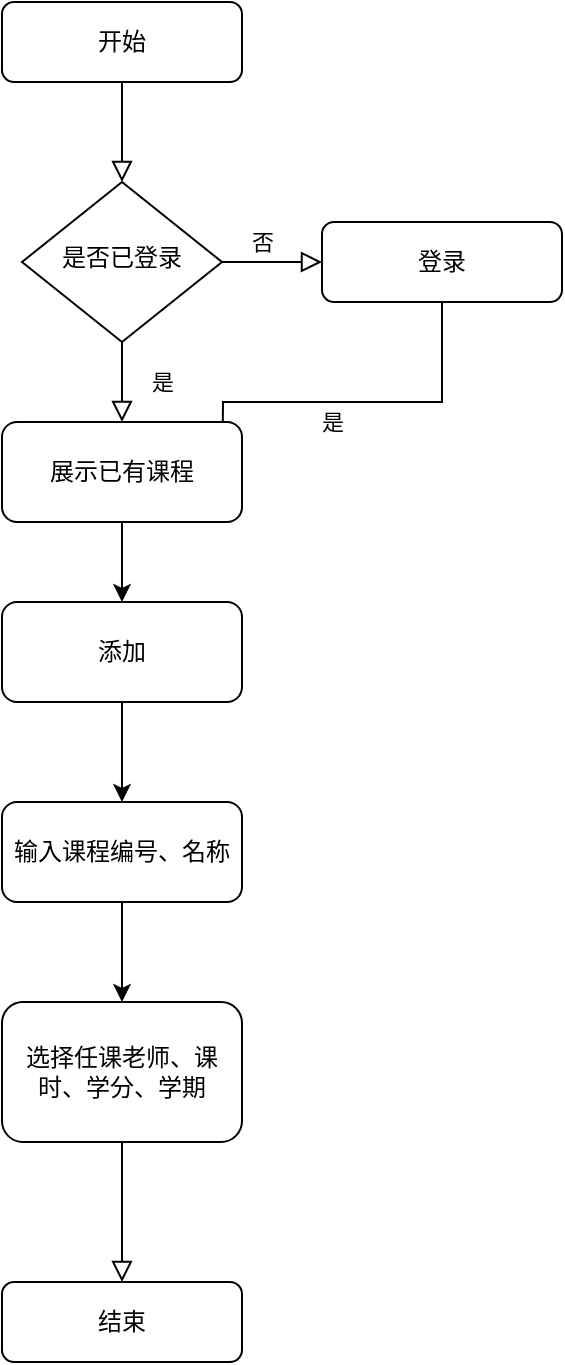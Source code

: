 <mxfile version="21.8.2" type="github">
  <diagram name="第 1 页" id="-3Tou5fD3TzC763HK5R6">
    <mxGraphModel dx="1434" dy="758" grid="1" gridSize="10" guides="1" tooltips="1" connect="1" arrows="1" fold="1" page="1" pageScale="1" pageWidth="827" pageHeight="1169" math="0" shadow="0">
      <root>
        <mxCell id="0" />
        <mxCell id="1" parent="0" />
        <mxCell id="AAmkFrmr3MbG6_MhNlWc-1" value="" style="rounded=0;html=1;jettySize=auto;orthogonalLoop=1;fontSize=11;endArrow=block;endFill=0;endSize=8;strokeWidth=1;shadow=0;labelBackgroundColor=none;edgeStyle=orthogonalEdgeStyle;" edge="1" parent="1" source="AAmkFrmr3MbG6_MhNlWc-2" target="AAmkFrmr3MbG6_MhNlWc-5">
          <mxGeometry relative="1" as="geometry" />
        </mxCell>
        <mxCell id="AAmkFrmr3MbG6_MhNlWc-2" value="开始" style="rounded=1;whiteSpace=wrap;html=1;fontSize=12;glass=0;strokeWidth=1;shadow=0;" vertex="1" parent="1">
          <mxGeometry x="160" y="80" width="120" height="40" as="geometry" />
        </mxCell>
        <mxCell id="AAmkFrmr3MbG6_MhNlWc-3" value="是" style="rounded=0;html=1;jettySize=auto;orthogonalLoop=1;fontSize=11;endArrow=block;endFill=0;endSize=8;strokeWidth=1;shadow=0;labelBackgroundColor=none;edgeStyle=orthogonalEdgeStyle;" edge="1" parent="1" source="AAmkFrmr3MbG6_MhNlWc-5">
          <mxGeometry y="20" relative="1" as="geometry">
            <mxPoint as="offset" />
            <mxPoint x="220" y="290" as="targetPoint" />
          </mxGeometry>
        </mxCell>
        <mxCell id="AAmkFrmr3MbG6_MhNlWc-4" value="否" style="edgeStyle=orthogonalEdgeStyle;rounded=0;html=1;jettySize=auto;orthogonalLoop=1;fontSize=11;endArrow=block;endFill=0;endSize=8;strokeWidth=1;shadow=0;labelBackgroundColor=none;" edge="1" parent="1" source="AAmkFrmr3MbG6_MhNlWc-5" target="AAmkFrmr3MbG6_MhNlWc-6">
          <mxGeometry x="-0.2" y="10" relative="1" as="geometry">
            <mxPoint as="offset" />
          </mxGeometry>
        </mxCell>
        <mxCell id="AAmkFrmr3MbG6_MhNlWc-5" value="是否已登录" style="rhombus;whiteSpace=wrap;html=1;shadow=0;fontFamily=Helvetica;fontSize=12;align=center;strokeWidth=1;spacing=6;spacingTop=-4;" vertex="1" parent="1">
          <mxGeometry x="170" y="170" width="100" height="80" as="geometry" />
        </mxCell>
        <mxCell id="AAmkFrmr3MbG6_MhNlWc-6" value="登录" style="rounded=1;whiteSpace=wrap;html=1;fontSize=12;glass=0;strokeWidth=1;shadow=0;" vertex="1" parent="1">
          <mxGeometry x="320" y="190" width="120" height="40" as="geometry" />
        </mxCell>
        <mxCell id="AAmkFrmr3MbG6_MhNlWc-7" value="" style="rounded=0;html=1;jettySize=auto;orthogonalLoop=1;fontSize=11;endArrow=block;endFill=0;endSize=8;strokeWidth=1;shadow=0;labelBackgroundColor=none;edgeStyle=orthogonalEdgeStyle;exitX=0.5;exitY=1;exitDx=0;exitDy=0;" edge="1" parent="1" source="AAmkFrmr3MbG6_MhNlWc-11" target="AAmkFrmr3MbG6_MhNlWc-10">
          <mxGeometry x="0.343" y="20" relative="1" as="geometry">
            <mxPoint as="offset" />
          </mxGeometry>
        </mxCell>
        <mxCell id="AAmkFrmr3MbG6_MhNlWc-8" value="是" style="edgeStyle=orthogonalEdgeStyle;rounded=0;html=1;jettySize=auto;orthogonalLoop=1;fontSize=11;endArrow=block;endFill=0;endSize=8;strokeWidth=1;shadow=0;labelBackgroundColor=none;exitX=0.5;exitY=1;exitDx=0;exitDy=0;entryX=1;entryY=0.5;entryDx=0;entryDy=0;" edge="1" parent="1" source="AAmkFrmr3MbG6_MhNlWc-6">
          <mxGeometry y="10" relative="1" as="geometry">
            <mxPoint as="offset" />
            <mxPoint x="270" y="330" as="targetPoint" />
          </mxGeometry>
        </mxCell>
        <mxCell id="AAmkFrmr3MbG6_MhNlWc-9" value="" style="edgeStyle=orthogonalEdgeStyle;rounded=0;orthogonalLoop=1;jettySize=auto;html=1;exitX=0.5;exitY=1;exitDx=0;exitDy=0;" edge="1" parent="1" source="AAmkFrmr3MbG6_MhNlWc-15">
          <mxGeometry relative="1" as="geometry">
            <mxPoint x="220" y="370" as="sourcePoint" />
            <mxPoint x="220" y="480" as="targetPoint" />
          </mxGeometry>
        </mxCell>
        <mxCell id="AAmkFrmr3MbG6_MhNlWc-10" value="结束" style="rounded=1;whiteSpace=wrap;html=1;fontSize=12;glass=0;strokeWidth=1;shadow=0;" vertex="1" parent="1">
          <mxGeometry x="160" y="720" width="120" height="40" as="geometry" />
        </mxCell>
        <mxCell id="AAmkFrmr3MbG6_MhNlWc-11" value="选择任课老师、课时、学分、学期" style="rounded=1;whiteSpace=wrap;html=1;fontSize=12;glass=0;strokeWidth=1;shadow=0;" vertex="1" parent="1">
          <mxGeometry x="160" y="580" width="120" height="70" as="geometry" />
        </mxCell>
        <mxCell id="AAmkFrmr3MbG6_MhNlWc-13" value="" style="edgeStyle=orthogonalEdgeStyle;rounded=0;orthogonalLoop=1;jettySize=auto;html=1;" edge="1" parent="1" source="AAmkFrmr3MbG6_MhNlWc-14" target="AAmkFrmr3MbG6_MhNlWc-15">
          <mxGeometry relative="1" as="geometry" />
        </mxCell>
        <mxCell id="AAmkFrmr3MbG6_MhNlWc-14" value="展示已有课程" style="rounded=1;whiteSpace=wrap;html=1;fontSize=12;glass=0;strokeWidth=1;shadow=0;" vertex="1" parent="1">
          <mxGeometry x="160" y="290" width="120" height="50" as="geometry" />
        </mxCell>
        <mxCell id="AAmkFrmr3MbG6_MhNlWc-15" value="添加" style="rounded=1;whiteSpace=wrap;html=1;fontSize=12;glass=0;strokeWidth=1;shadow=0;" vertex="1" parent="1">
          <mxGeometry x="160" y="380" width="120" height="50" as="geometry" />
        </mxCell>
        <mxCell id="AAmkFrmr3MbG6_MhNlWc-16" value="" style="edgeStyle=orthogonalEdgeStyle;rounded=0;orthogonalLoop=1;jettySize=auto;html=1;" edge="1" parent="1" source="AAmkFrmr3MbG6_MhNlWc-17" target="AAmkFrmr3MbG6_MhNlWc-11">
          <mxGeometry relative="1" as="geometry" />
        </mxCell>
        <mxCell id="AAmkFrmr3MbG6_MhNlWc-17" value="输入课程编号、名称" style="rounded=1;whiteSpace=wrap;html=1;fontSize=12;glass=0;strokeWidth=1;shadow=0;" vertex="1" parent="1">
          <mxGeometry x="160" y="480" width="120" height="50" as="geometry" />
        </mxCell>
      </root>
    </mxGraphModel>
  </diagram>
</mxfile>
